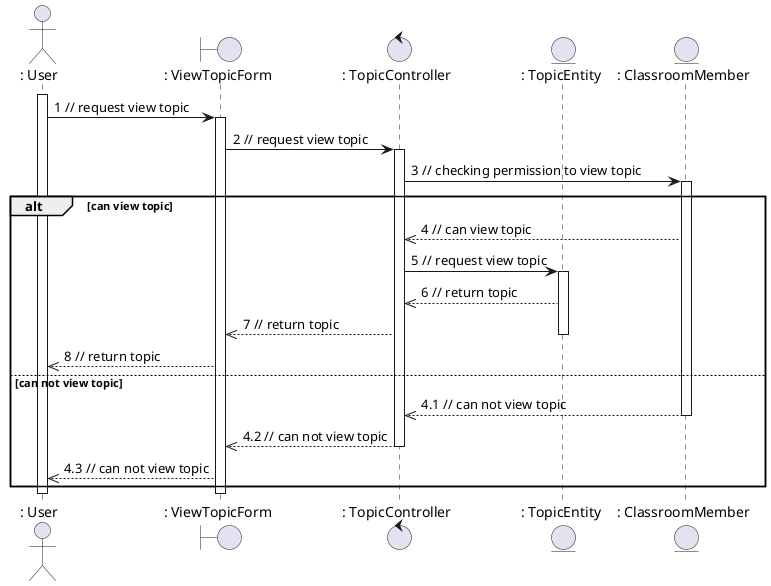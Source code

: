 @startuml createTopic

actor ": User"
boundary ": ViewTopicForm"
control ": TopicController"
entity ": TopicEntity"
entity ": ClassroomMember"

activate ": User"

": User" -> ": ViewTopicForm": 1 // request view topic
activate ": ViewTopicForm"
": ViewTopicForm" -> ": TopicController": 2 // request view topic
activate ": TopicController"
": TopicController" -> ": ClassroomMember": 3 // checking permission to view topic
activate ": ClassroomMember"
alt can view topic
    ": ClassroomMember" -->> ": TopicController": 4 // can view topic
    ": TopicController" -> ": TopicEntity": 5 // request view topic
    activate ": TopicEntity"
    ": TopicEntity" -->> ": TopicController": 6 // return topic
    ": TopicController" -->> ": ViewTopicForm": 7 // return topic
    deactivate ": TopicEntity"
    ": ViewTopicForm" -->> ": User": 8 // return topic
else can not view topic
    ": ClassroomMember" -->> ": TopicController": 4.1 // can not view topic
    deactivate ": ClassroomMember"
    ": TopicController" -->> ": ViewTopicForm": 4.2 // can not view topic
    deactivate ": TopicController"
    ": ViewTopicForm" -->> ": User": 4.3 // can not view topic
end

deactivate ": User"
deactivate ": ViewTopicForm"


@enduml